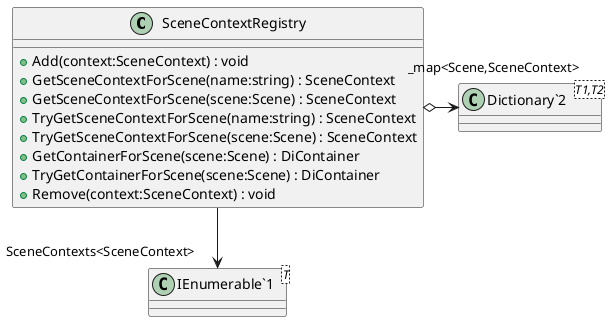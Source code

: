 @startuml
class SceneContextRegistry {
    + Add(context:SceneContext) : void
    + GetSceneContextForScene(name:string) : SceneContext
    + GetSceneContextForScene(scene:Scene) : SceneContext
    + TryGetSceneContextForScene(name:string) : SceneContext
    + TryGetSceneContextForScene(scene:Scene) : SceneContext
    + GetContainerForScene(scene:Scene) : DiContainer
    + TryGetContainerForScene(scene:Scene) : DiContainer
    + Remove(context:SceneContext) : void
}
class "Dictionary`2"<T1,T2> {
}
class "IEnumerable`1"<T> {
}
SceneContextRegistry o-> "_map<Scene,SceneContext>" "Dictionary`2"
SceneContextRegistry --> "SceneContexts<SceneContext>" "IEnumerable`1"
@enduml

